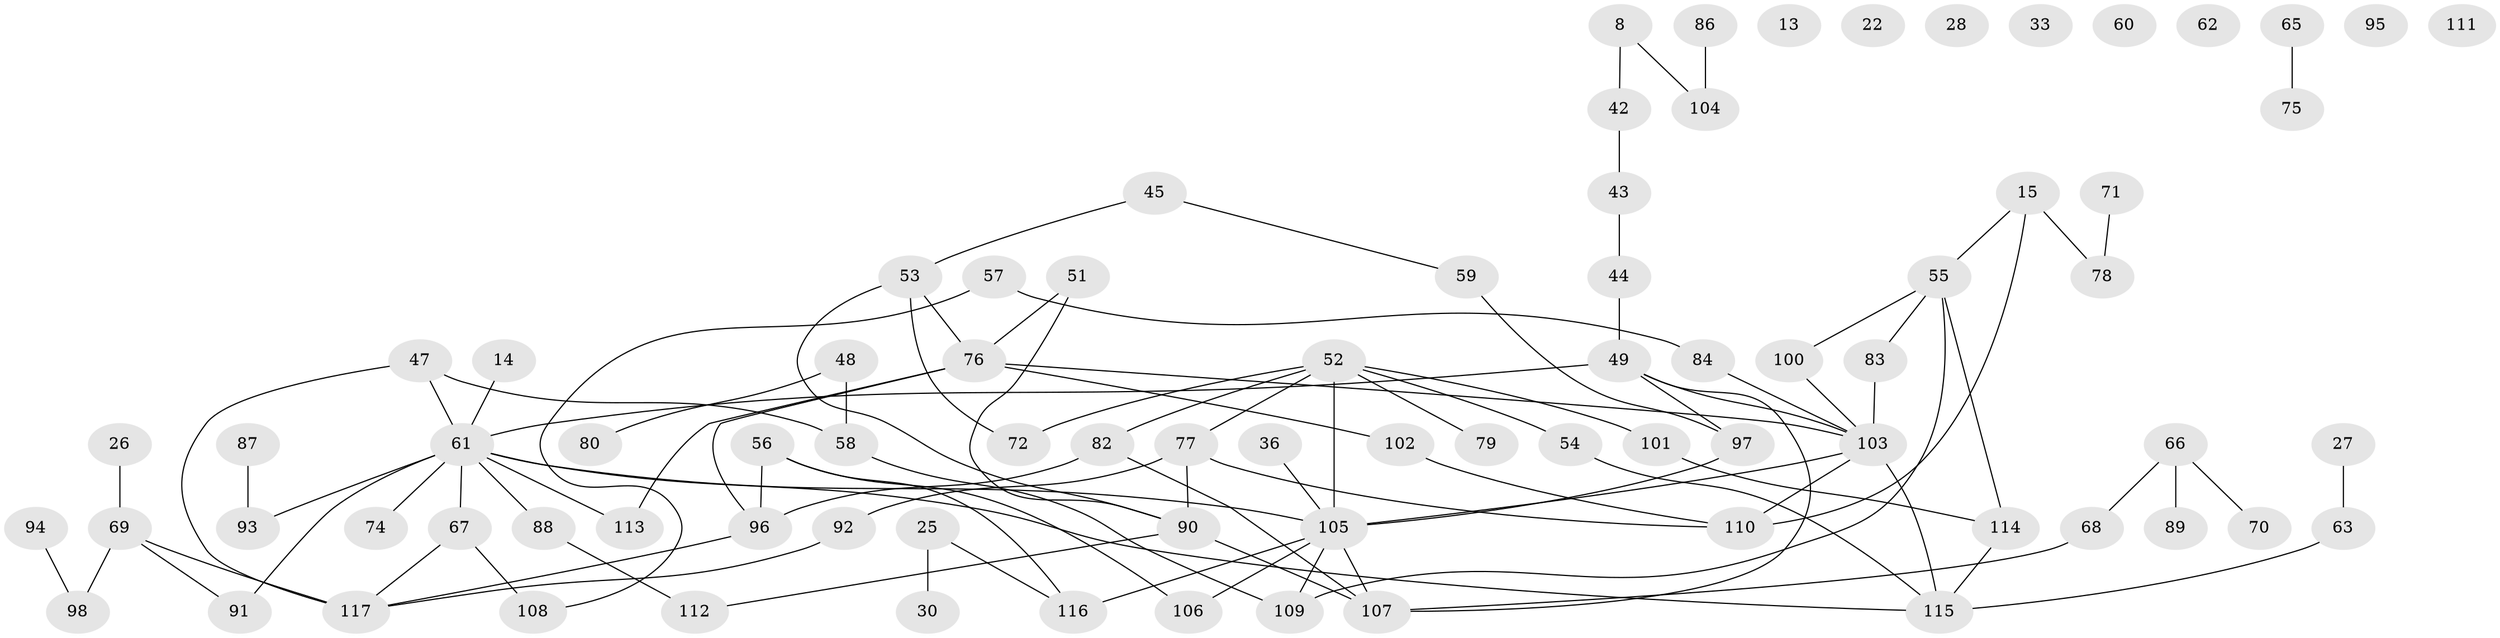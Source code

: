 // original degree distribution, {4: 0.05982905982905983, 3: 0.19658119658119658, 2: 0.3076923076923077, 6: 0.05128205128205128, 1: 0.18803418803418803, 5: 0.1282051282051282, 0: 0.06837606837606838}
// Generated by graph-tools (version 1.1) at 2025/43/03/04/25 21:43:43]
// undirected, 81 vertices, 100 edges
graph export_dot {
graph [start="1"]
  node [color=gray90,style=filled];
  8;
  13;
  14;
  15;
  22;
  25;
  26;
  27;
  28;
  30;
  33;
  36;
  42;
  43;
  44;
  45;
  47;
  48;
  49 [super="+21+46"];
  51 [super="+19"];
  52 [super="+6+20+41"];
  53;
  54 [super="+17+31"];
  55 [super="+4"];
  56 [super="+38"];
  57;
  58;
  59;
  60;
  61 [super="+50"];
  62;
  63;
  65;
  66 [super="+37"];
  67 [super="+32"];
  68;
  69 [super="+1"];
  70;
  71;
  72;
  74;
  75;
  76 [super="+64"];
  77;
  78;
  79;
  80;
  82;
  83;
  84;
  86;
  87;
  88;
  89;
  90 [super="+23"];
  91;
  92;
  93;
  94;
  95;
  96 [super="+18"];
  97 [super="+73"];
  98 [super="+11"];
  100;
  101;
  102;
  103 [super="+99+34"];
  104;
  105 [super="+2+9+35"];
  106;
  107 [super="+81"];
  108;
  109 [super="+16"];
  110 [super="+85"];
  111;
  112;
  113;
  114 [super="+40"];
  115 [super="+39"];
  116;
  117;
  8 -- 42;
  8 -- 104;
  14 -- 61;
  15 -- 55;
  15 -- 78;
  15 -- 110 [weight=2];
  25 -- 30;
  25 -- 116;
  26 -- 69;
  27 -- 63;
  36 -- 105;
  42 -- 43;
  43 -- 44;
  44 -- 49;
  45 -- 53;
  45 -- 59;
  47 -- 58;
  47 -- 117;
  47 -- 61;
  48 -- 58;
  48 -- 80;
  49 -- 97;
  49 -- 103;
  49 -- 107 [weight=2];
  49 -- 61;
  51 -- 90;
  51 -- 76;
  52 -- 77;
  52 -- 101;
  52 -- 105 [weight=2];
  52 -- 82;
  52 -- 72;
  52 -- 79;
  52 -- 54;
  53 -- 72;
  53 -- 76 [weight=2];
  53 -- 90;
  54 -- 115;
  55 -- 83;
  55 -- 100;
  55 -- 109;
  55 -- 114;
  56 -- 96;
  56 -- 106;
  56 -- 116;
  57 -- 84;
  57 -- 108;
  58 -- 109;
  59 -- 97;
  61 -- 105 [weight=3];
  61 -- 74;
  61 -- 113;
  61 -- 115;
  61 -- 88;
  61 -- 91;
  61 -- 93;
  61 -- 67;
  63 -- 115;
  65 -- 75;
  66 -- 70;
  66 -- 89;
  66 -- 68;
  67 -- 108;
  67 -- 117;
  68 -- 107;
  69 -- 91;
  69 -- 117 [weight=2];
  69 -- 98;
  71 -- 78;
  76 -- 96;
  76 -- 102 [weight=2];
  76 -- 113;
  76 -- 103 [weight=2];
  77 -- 90 [weight=2];
  77 -- 92;
  77 -- 110;
  82 -- 96;
  82 -- 107;
  83 -- 103;
  84 -- 103;
  86 -- 104;
  87 -- 93;
  88 -- 112;
  90 -- 107;
  90 -- 112;
  92 -- 117;
  94 -- 98;
  96 -- 117;
  97 -- 105 [weight=2];
  100 -- 103;
  101 -- 114;
  102 -- 110;
  103 -- 110;
  103 -- 105 [weight=3];
  103 -- 115;
  105 -- 116 [weight=2];
  105 -- 106;
  105 -- 107 [weight=2];
  105 -- 109;
  114 -- 115;
}
